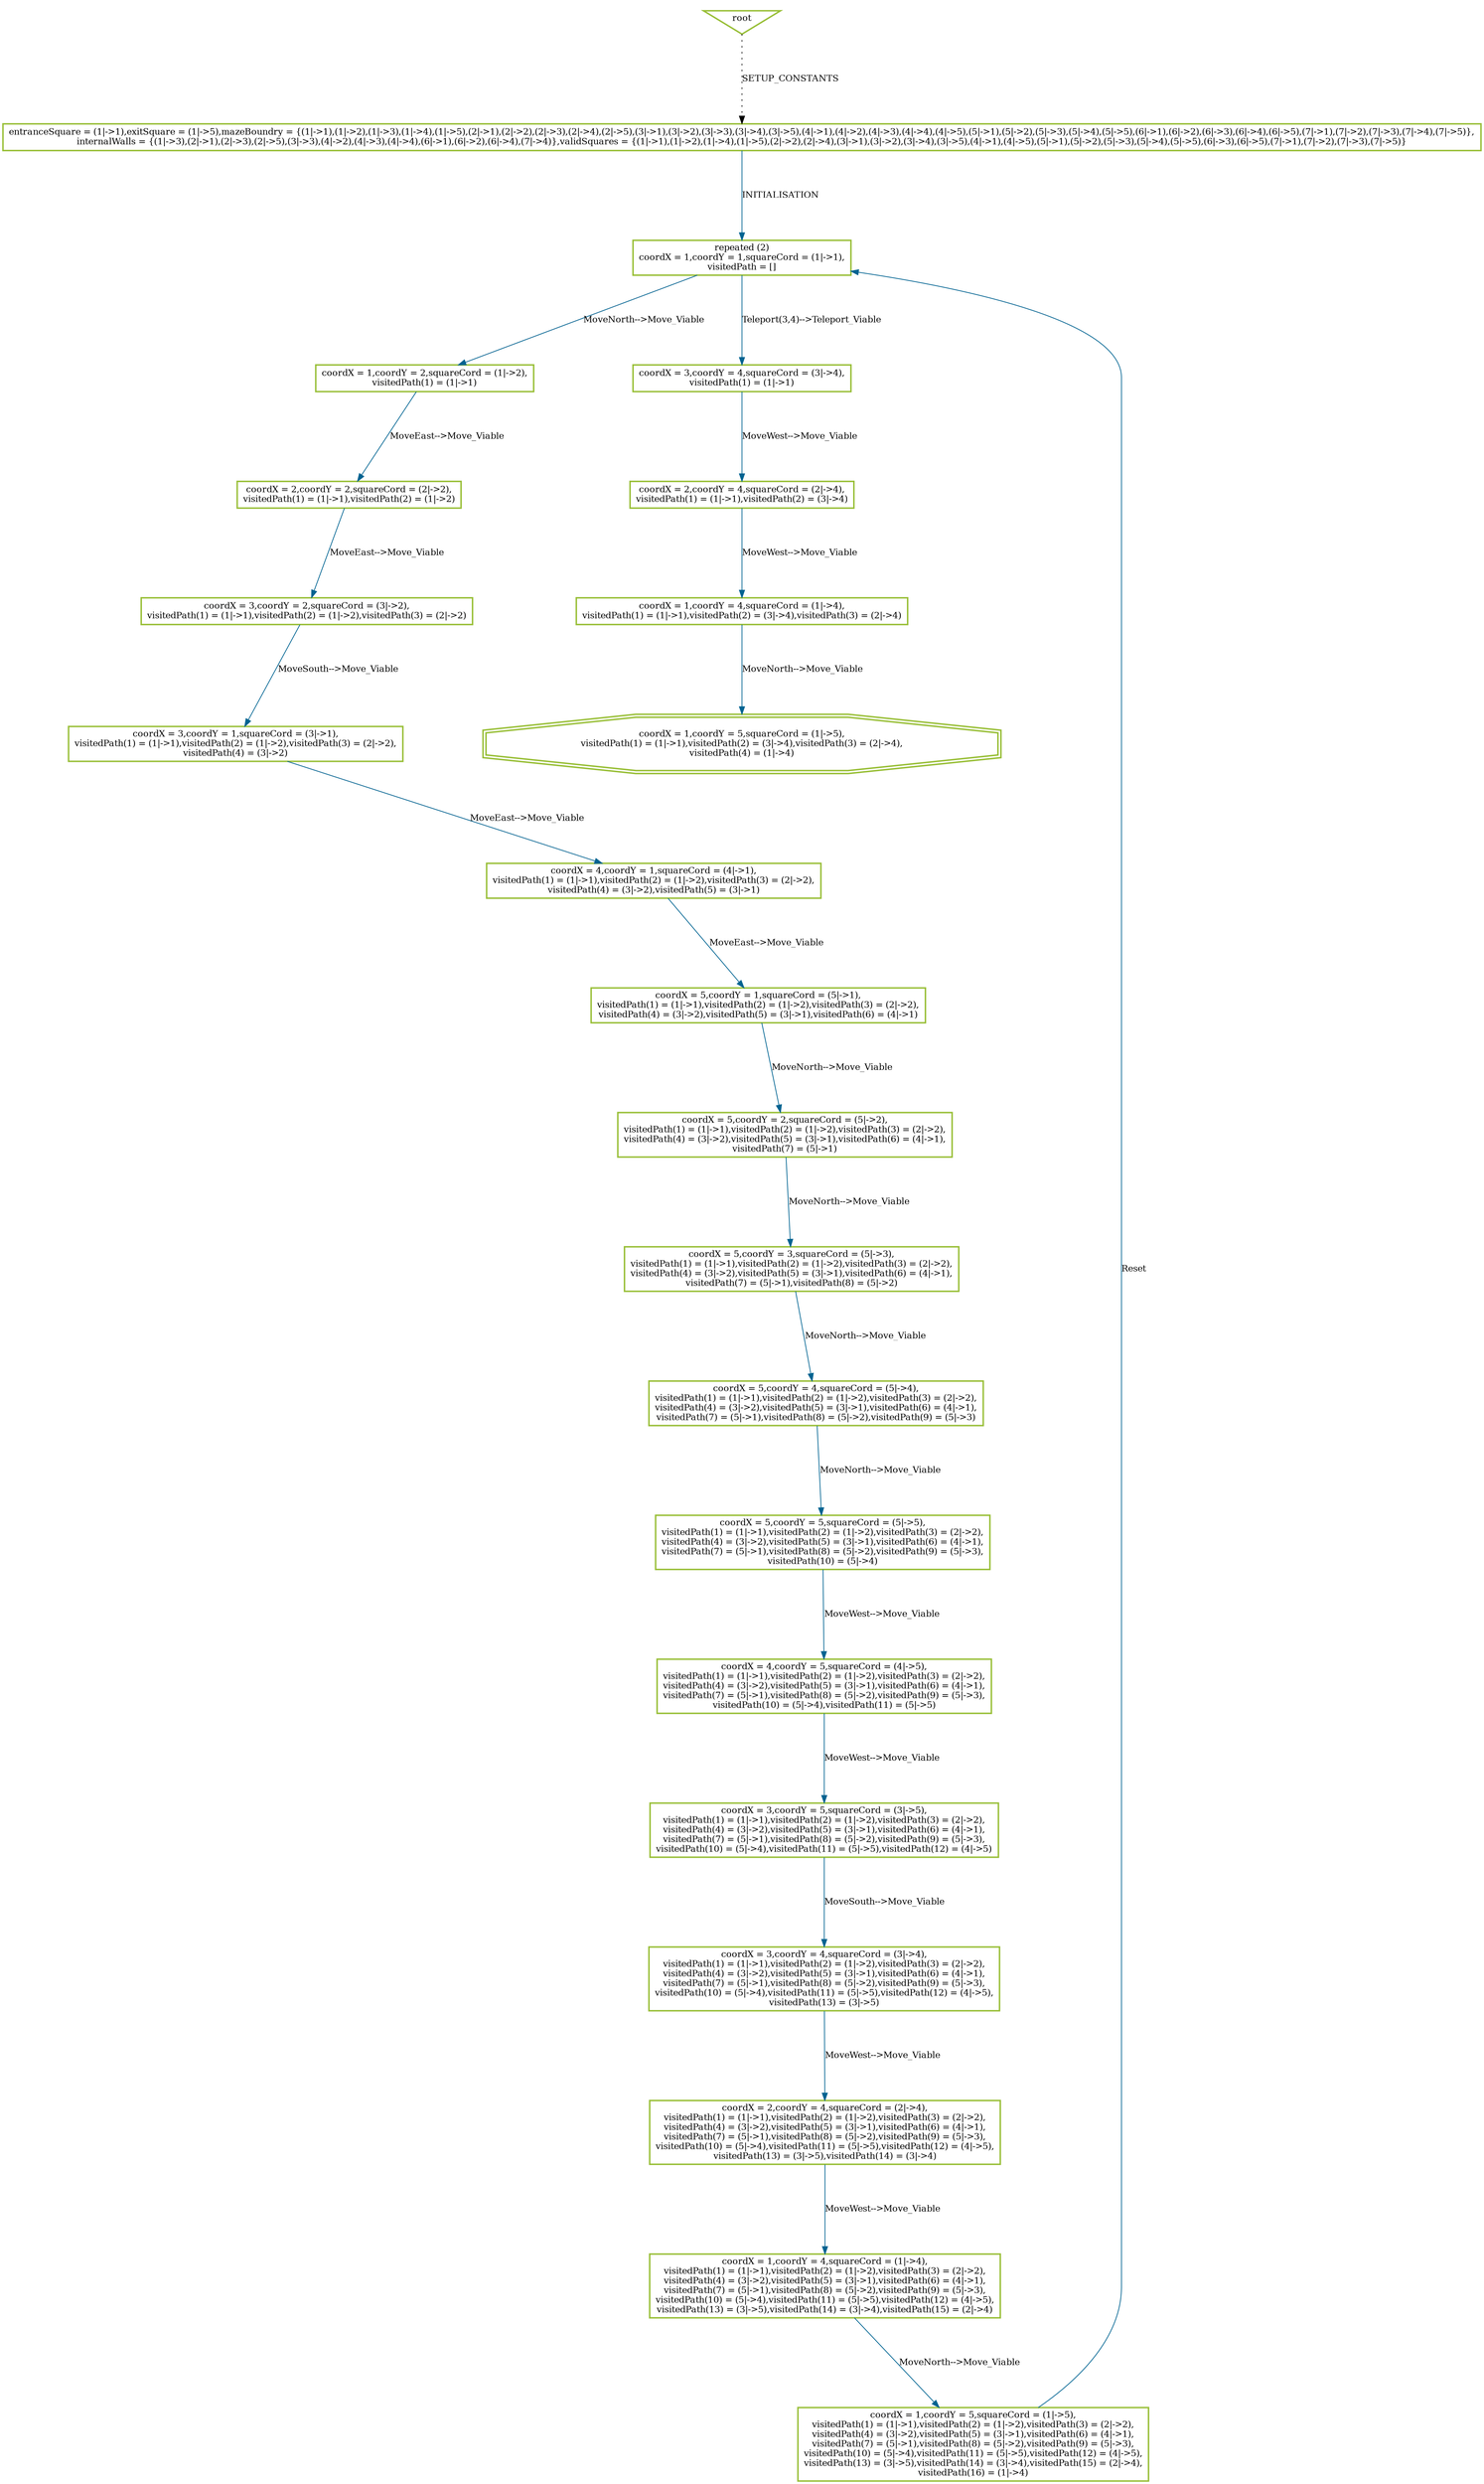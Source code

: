 digraph history {
graph [nodesep=1.5, ranksep=1.5];
0 [shape=box, color="#99BF38", fontsize=12, penwidth=2, label="entranceSquare = (1\|-\>1),exitSquare = (1\|-\>5),mazeBoundry = \{(1\|-\>1),(1\|-\>2),(1\|-\>3),(1\|-\>4),(1\|-\>5),(2\|-\>1),(2\|-\>2),(2\|-\>3),(2\|-\>4),(2\|-\>5),(3\|-\>1),(3\|-\>2),(3\|-\>3),(3\|-\>4),(3\|-\>5),(4\|-\>1),(4\|-\>2),(4\|-\>3),(4\|-\>4),(4\|-\>5),(5\|-\>1),(5\|-\>2),(5\|-\>3),(5\|-\>4),(5\|-\>5),(6\|-\>1),(6\|-\>2),(6\|-\>3),(6\|-\>4),(6\|-\>5),(7\|-\>1),(7\|-\>2),(7\|-\>3),(7\|-\>4),(7\|-\>5)\},\ninternalWalls = \{(1\|-\>3),(2\|-\>1),(2\|-\>3),(2\|-\>5),(3\|-\>3),(4\|-\>2),(4\|-\>3),(4\|-\>4),(6\|-\>1),(6\|-\>2),(6\|-\>4),(7\|-\>4)\},validSquares = \{(1\|-\>1),(1\|-\>2),(1\|-\>4),(1\|-\>5),(2\|-\>2),(2\|-\>4),(3\|-\>1),(3\|-\>2),(3\|-\>4),(3\|-\>5),(4\|-\>1),(4\|-\>5),(5\|-\>1),(5\|-\>2),(5\|-\>3),(5\|-\>4),(5\|-\>5),(6\|-\>3),(6\|-\>5),(7\|-\>1),(7\|-\>2),(7\|-\>3),(7\|-\>5)\}"];

1 [shape=box, color="#99BF38", fontsize=12, penwidth=2, label="repeated (2)\ncoordX = 1,coordY = 1,squareCord = (1\|-\>1),\nvisitedPath = []"];

2 [shape=box, color="#99BF38", fontsize=12, penwidth=2, label="coordX = 1,coordY = 2,squareCord = (1\|-\>2),\nvisitedPath(1) = (1\|-\>1)"];

17 [shape=box, color="#99BF38", fontsize=12, penwidth=2, label="coordX = 3,coordY = 4,squareCord = (3\|-\>4),\nvisitedPath(1) = (1\|-\>1)"];

25 [shape=box, color="#99BF38", fontsize=12, penwidth=2, label="coordX = 2,coordY = 2,squareCord = (2\|-\>2),\nvisitedPath(1) = (1\|-\>1),visitedPath(2) = (1\|-\>2)"];

48 [shape=box, color="#99BF38", fontsize=12, penwidth=2, label="coordX = 3,coordY = 2,squareCord = (3\|-\>2),\nvisitedPath(1) = (1\|-\>1),visitedPath(2) = (1\|-\>2),visitedPath(3) = (2\|-\>2)"];

71 [shape=box, color="#99BF38", fontsize=12, penwidth=2, label="coordX = 3,coordY = 1,squareCord = (3\|-\>1),\nvisitedPath(1) = (1\|-\>1),visitedPath(2) = (1\|-\>2),visitedPath(3) = (2\|-\>2),\nvisitedPath(4) = (3\|-\>2)"];

95 [shape=box, color="#99BF38", fontsize=12, penwidth=2, label="coordX = 4,coordY = 1,squareCord = (4\|-\>1),\nvisitedPath(1) = (1\|-\>1),visitedPath(2) = (1\|-\>2),visitedPath(3) = (2\|-\>2),\nvisitedPath(4) = (3\|-\>2),visitedPath(5) = (3\|-\>1)"];

117 [shape=box, color="#99BF38", fontsize=12, penwidth=2, label="coordX = 5,coordY = 1,squareCord = (5\|-\>1),\nvisitedPath(1) = (1\|-\>1),visitedPath(2) = (1\|-\>2),visitedPath(3) = (2\|-\>2),\nvisitedPath(4) = (3\|-\>2),visitedPath(5) = (3\|-\>1),visitedPath(6) = (4\|-\>1)"];

140 [shape=box, color="#99BF38", fontsize=12, penwidth=2, label="coordX = 5,coordY = 2,squareCord = (5\|-\>2),\nvisitedPath(1) = (1\|-\>1),visitedPath(2) = (1\|-\>2),visitedPath(3) = (2\|-\>2),\nvisitedPath(4) = (3\|-\>2),visitedPath(5) = (3\|-\>1),visitedPath(6) = (4\|-\>1),\nvisitedPath(7) = (5\|-\>1)"];

163 [shape=box, color="#99BF38", fontsize=12, penwidth=2, label="coordX = 5,coordY = 3,squareCord = (5\|-\>3),\nvisitedPath(1) = (1\|-\>1),visitedPath(2) = (1\|-\>2),visitedPath(3) = (2\|-\>2),\nvisitedPath(4) = (3\|-\>2),visitedPath(5) = (3\|-\>1),visitedPath(6) = (4\|-\>1),\nvisitedPath(7) = (5\|-\>1),visitedPath(8) = (5\|-\>2)"];

186 [shape=box, color="#99BF38", fontsize=12, penwidth=2, label="coordX = 5,coordY = 4,squareCord = (5\|-\>4),\nvisitedPath(1) = (1\|-\>1),visitedPath(2) = (1\|-\>2),visitedPath(3) = (2\|-\>2),\nvisitedPath(4) = (3\|-\>2),visitedPath(5) = (3\|-\>1),visitedPath(6) = (4\|-\>1),\nvisitedPath(7) = (5\|-\>1),visitedPath(8) = (5\|-\>2),visitedPath(9) = (5\|-\>3)"];

209 [shape=box, color="#99BF38", fontsize=12, penwidth=2, label="coordX = 5,coordY = 5,squareCord = (5\|-\>5),\nvisitedPath(1) = (1\|-\>1),visitedPath(2) = (1\|-\>2),visitedPath(3) = (2\|-\>2),\nvisitedPath(4) = (3\|-\>2),visitedPath(5) = (3\|-\>1),visitedPath(6) = (4\|-\>1),\nvisitedPath(7) = (5\|-\>1),visitedPath(8) = (5\|-\>2),visitedPath(9) = (5\|-\>3),\nvisitedPath(10) = (5\|-\>4)"];

234 [shape=box, color="#99BF38", fontsize=12, penwidth=2, label="coordX = 4,coordY = 5,squareCord = (4\|-\>5),\nvisitedPath(1) = (1\|-\>1),visitedPath(2) = (1\|-\>2),visitedPath(3) = (2\|-\>2),\nvisitedPath(4) = (3\|-\>2),visitedPath(5) = (3\|-\>1),visitedPath(6) = (4\|-\>1),\nvisitedPath(7) = (5\|-\>1),visitedPath(8) = (5\|-\>2),visitedPath(9) = (5\|-\>3),\nvisitedPath(10) = (5\|-\>4),visitedPath(11) = (5\|-\>5)"];

256 [shape=box, color="#99BF38", fontsize=12, penwidth=2, label="coordX = 3,coordY = 5,squareCord = (3\|-\>5),\nvisitedPath(1) = (1\|-\>1),visitedPath(2) = (1\|-\>2),visitedPath(3) = (2\|-\>2),\nvisitedPath(4) = (3\|-\>2),visitedPath(5) = (3\|-\>1),visitedPath(6) = (4\|-\>1),\nvisitedPath(7) = (5\|-\>1),visitedPath(8) = (5\|-\>2),visitedPath(9) = (5\|-\>3),\nvisitedPath(10) = (5\|-\>4),visitedPath(11) = (5\|-\>5),visitedPath(12) = (4\|-\>5)"];

279 [shape=box, color="#99BF38", fontsize=12, penwidth=2, label="coordX = 3,coordY = 4,squareCord = (3\|-\>4),\nvisitedPath(1) = (1\|-\>1),visitedPath(2) = (1\|-\>2),visitedPath(3) = (2\|-\>2),\nvisitedPath(4) = (3\|-\>2),visitedPath(5) = (3\|-\>1),visitedPath(6) = (4\|-\>1),\nvisitedPath(7) = (5\|-\>1),visitedPath(8) = (5\|-\>2),visitedPath(9) = (5\|-\>3),\nvisitedPath(10) = (5\|-\>4),visitedPath(11) = (5\|-\>5),visitedPath(12) = (4\|-\>5),\nvisitedPath(13) = (3\|-\>5)"];

302 [shape=box, color="#99BF38", fontsize=12, penwidth=2, label="coordX = 2,coordY = 4,squareCord = (2\|-\>4),\nvisitedPath(1) = (1\|-\>1),visitedPath(2) = (1\|-\>2),visitedPath(3) = (2\|-\>2),\nvisitedPath(4) = (3\|-\>2),visitedPath(5) = (3\|-\>1),visitedPath(6) = (4\|-\>1),\nvisitedPath(7) = (5\|-\>1),visitedPath(8) = (5\|-\>2),visitedPath(9) = (5\|-\>3),\nvisitedPath(10) = (5\|-\>4),visitedPath(11) = (5\|-\>5),visitedPath(12) = (4\|-\>5),\nvisitedPath(13) = (3\|-\>5),visitedPath(14) = (3\|-\>4)"];

325 [shape=box, color="#99BF38", fontsize=12, penwidth=2, label="coordX = 1,coordY = 4,squareCord = (1\|-\>4),\nvisitedPath(1) = (1\|-\>1),visitedPath(2) = (1\|-\>2),visitedPath(3) = (2\|-\>2),\nvisitedPath(4) = (3\|-\>2),visitedPath(5) = (3\|-\>1),visitedPath(6) = (4\|-\>1),\nvisitedPath(7) = (5\|-\>1),visitedPath(8) = (5\|-\>2),visitedPath(9) = (5\|-\>3),\nvisitedPath(10) = (5\|-\>4),visitedPath(11) = (5\|-\>5),visitedPath(12) = (4\|-\>5),\nvisitedPath(13) = (3\|-\>5),visitedPath(14) = (3\|-\>4),visitedPath(15) = (2\|-\>4)"];

347 [shape=box, color="#99BF38", fontsize=12, penwidth=2, label="coordX = 1,coordY = 5,squareCord = (1\|-\>5),\nvisitedPath(1) = (1\|-\>1),visitedPath(2) = (1\|-\>2),visitedPath(3) = (2\|-\>2),\nvisitedPath(4) = (3\|-\>2),visitedPath(5) = (3\|-\>1),visitedPath(6) = (4\|-\>1),\nvisitedPath(7) = (5\|-\>1),visitedPath(8) = (5\|-\>2),visitedPath(9) = (5\|-\>3),\nvisitedPath(10) = (5\|-\>4),visitedPath(11) = (5\|-\>5),visitedPath(12) = (4\|-\>5),\nvisitedPath(13) = (3\|-\>5),visitedPath(14) = (3\|-\>4),visitedPath(15) = (2\|-\>4),\nvisitedPath(16) = (1\|-\>4)"];

372 [shape=box, color="#99BF38", fontsize=12, penwidth=2, label="coordX = 2,coordY = 4,squareCord = (2\|-\>4),\nvisitedPath(1) = (1\|-\>1),visitedPath(2) = (3\|-\>4)"];

394 [shape=box, color="#99BF38", fontsize=12, penwidth=2, label="coordX = 1,coordY = 4,squareCord = (1\|-\>4),\nvisitedPath(1) = (1\|-\>1),visitedPath(2) = (3\|-\>4),visitedPath(3) = (2\|-\>4)"];

415 [shape=doubleoctagon, color="#99BF38", fontsize=12, penwidth=2, label="coordX = 1,coordY = 5,squareCord = (1\|-\>5),\nvisitedPath(1) = (1\|-\>1),visitedPath(2) = (3\|-\>4),visitedPath(3) = (2\|-\>4),\nvisitedPath(4) = (1\|-\>4)"];

root [shape=invtriangle, color="#99BF38", fontsize=12, penwidth=2, label="root"];

root -> 0 [style = dotted, color = black, label="SETUP_CONSTANTS", fontsize=12];

0 -> 1 [color = "#006391", label="INITIALISATION", fontsize=12];

1 -> 2 [color = "#006391", label="MoveNorth--\>Move_Viable", fontsize=12];

2 -> 25 [color = "#006391", label="MoveEast--\>Move_Viable", fontsize=12];

25 -> 48 [color = "#006391", label="MoveEast--\>Move_Viable", fontsize=12];

48 -> 71 [color = "#006391", label="MoveSouth--\>Move_Viable", fontsize=12];

71 -> 95 [color = "#006391", label="MoveEast--\>Move_Viable", fontsize=12];

95 -> 117 [color = "#006391", label="MoveEast--\>Move_Viable", fontsize=12];

117 -> 140 [color = "#006391", label="MoveNorth--\>Move_Viable", fontsize=12];

140 -> 163 [color = "#006391", label="MoveNorth--\>Move_Viable", fontsize=12];

163 -> 186 [color = "#006391", label="MoveNorth--\>Move_Viable", fontsize=12];

186 -> 209 [color = "#006391", label="MoveNorth--\>Move_Viable", fontsize=12];

209 -> 234 [color = "#006391", label="MoveWest--\>Move_Viable", fontsize=12];

234 -> 256 [color = "#006391", label="MoveWest--\>Move_Viable", fontsize=12];

256 -> 279 [color = "#006391", label="MoveSouth--\>Move_Viable", fontsize=12];

279 -> 302 [color = "#006391", label="MoveWest--\>Move_Viable", fontsize=12];

302 -> 325 [color = "#006391", label="MoveWest--\>Move_Viable", fontsize=12];

325 -> 347 [color = "#006391", label="MoveNorth--\>Move_Viable", fontsize=12];

347 -> 1 [color = "#006391", label="Reset", fontsize=12];

1 -> 17 [color = "#006391", label="Teleport(3,4)--\>Teleport_Viable", fontsize=12];

17 -> 372 [color = "#006391", label="MoveWest--\>Move_Viable", fontsize=12];

372 -> 394 [color = "#006391", label="MoveWest--\>Move_Viable", fontsize=12];

394 -> 415 [color = "#006391", label="MoveNorth--\>Move_Viable", fontsize=12];

}
